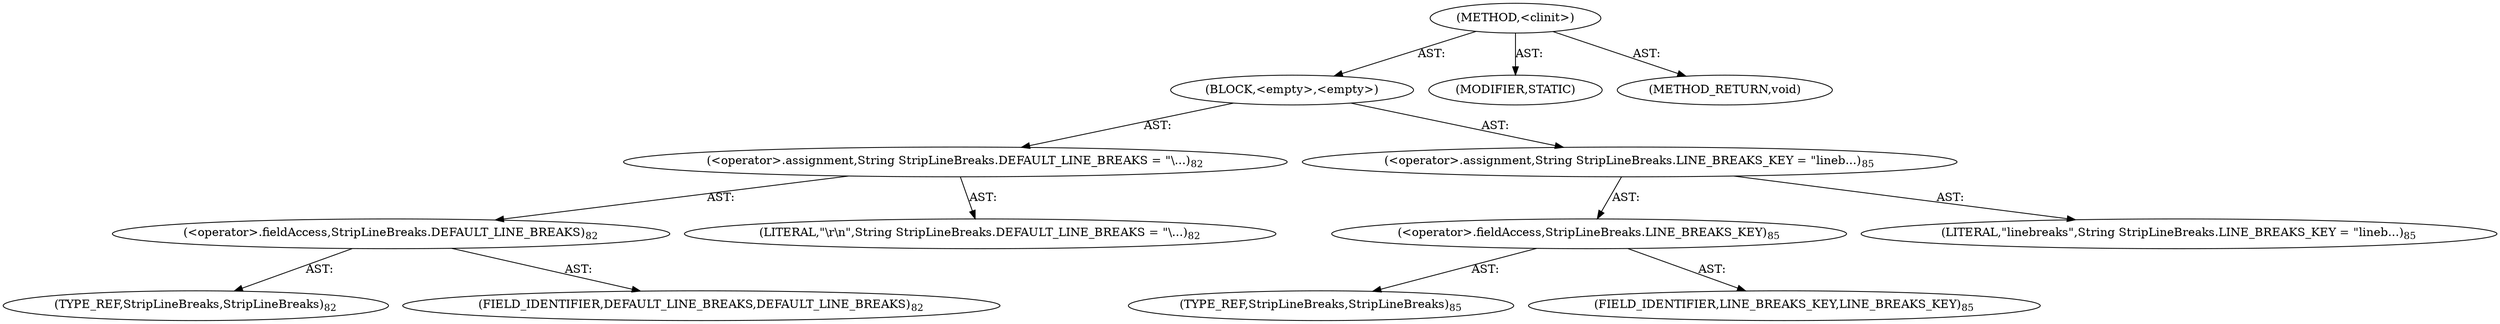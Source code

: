 digraph "&lt;clinit&gt;" {  
"111669149703" [label = <(METHOD,&lt;clinit&gt;)> ]
"25769803791" [label = <(BLOCK,&lt;empty&gt;,&lt;empty&gt;)> ]
"30064771121" [label = <(&lt;operator&gt;.assignment,String StripLineBreaks.DEFAULT_LINE_BREAKS = &quot;\...)<SUB>82</SUB>> ]
"30064771122" [label = <(&lt;operator&gt;.fieldAccess,StripLineBreaks.DEFAULT_LINE_BREAKS)<SUB>82</SUB>> ]
"180388626435" [label = <(TYPE_REF,StripLineBreaks,StripLineBreaks)<SUB>82</SUB>> ]
"55834574858" [label = <(FIELD_IDENTIFIER,DEFAULT_LINE_BREAKS,DEFAULT_LINE_BREAKS)<SUB>82</SUB>> ]
"90194313224" [label = <(LITERAL,&quot;\r\n&quot;,String StripLineBreaks.DEFAULT_LINE_BREAKS = &quot;\...)<SUB>82</SUB>> ]
"30064771123" [label = <(&lt;operator&gt;.assignment,String StripLineBreaks.LINE_BREAKS_KEY = &quot;lineb...)<SUB>85</SUB>> ]
"30064771124" [label = <(&lt;operator&gt;.fieldAccess,StripLineBreaks.LINE_BREAKS_KEY)<SUB>85</SUB>> ]
"180388626436" [label = <(TYPE_REF,StripLineBreaks,StripLineBreaks)<SUB>85</SUB>> ]
"55834574859" [label = <(FIELD_IDENTIFIER,LINE_BREAKS_KEY,LINE_BREAKS_KEY)<SUB>85</SUB>> ]
"90194313225" [label = <(LITERAL,&quot;linebreaks&quot;,String StripLineBreaks.LINE_BREAKS_KEY = &quot;lineb...)<SUB>85</SUB>> ]
"133143986195" [label = <(MODIFIER,STATIC)> ]
"128849018887" [label = <(METHOD_RETURN,void)> ]
  "111669149703" -> "25769803791"  [ label = "AST: "] 
  "111669149703" -> "133143986195"  [ label = "AST: "] 
  "111669149703" -> "128849018887"  [ label = "AST: "] 
  "25769803791" -> "30064771121"  [ label = "AST: "] 
  "25769803791" -> "30064771123"  [ label = "AST: "] 
  "30064771121" -> "30064771122"  [ label = "AST: "] 
  "30064771121" -> "90194313224"  [ label = "AST: "] 
  "30064771122" -> "180388626435"  [ label = "AST: "] 
  "30064771122" -> "55834574858"  [ label = "AST: "] 
  "30064771123" -> "30064771124"  [ label = "AST: "] 
  "30064771123" -> "90194313225"  [ label = "AST: "] 
  "30064771124" -> "180388626436"  [ label = "AST: "] 
  "30064771124" -> "55834574859"  [ label = "AST: "] 
}
